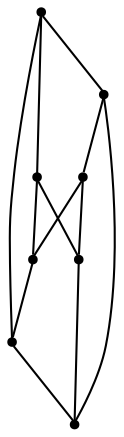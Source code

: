 graph {
  node [shape=point,comment="{\"directed\":false,\"doi\":\"10.1007/978-3-642-18469-7_18\",\"figure\":\"2 (1)\"}"]

  v0 [pos="742.7712925316812,956.5047684477918"]
  v1 [pos="712.9383740502096,1028.4706010623058"]
  v2 [pos="712.9383740502096,884.5432598470279"]
  v3 [pos="640.9289255866742,1058.2793344416757"]
  v4 [pos="640.9289255866742,854.7301865567983"]
  v5 [pos="568.9194771231387,1028.4706010623058"]
  v6 [pos="568.9194771231387,884.5432598470279"]
  v7 [pos="539.0865665955171,956.5047684477918"]

  v0 -- v2 [id="-1",pos="742.7712925316812,956.5047684477918 744.9148232687394,952.783430011074 746.5661697729736,948.799487224574 747.6753818669089,944.653012391814 754.6937317715026,918.4655133514214 739.1391828750772,891.5487185212954 712.9383740502096,884.5432598470279"]
  v7 -- v0 [id="-2",pos="539.0865665955171,956.5047684477918 742.7712925316812,956.5047684477918 742.7712925316812,956.5047684477918 742.7712925316812,956.5047684477918"]
  v5 -- v2 [id="-3",pos="568.9194771231387,1028.4706010623058 712.9383740502096,884.5432598470279 712.9383740502096,884.5432598470279 712.9383740502096,884.5432598470279"]
  v6 -- v1 [id="-5",pos="568.9194771231387,884.5432598470279 712.9383740502096,1028.4706010623058 712.9383740502096,1028.4706010623058 712.9383740502096,1028.4706010623058"]
  v3 -- v4 [id="-7",pos="640.9289255866742,1058.2793344416757 640.9289255866742,854.7301865567983 640.9289255866742,854.7301865567983 640.9289255866742,854.7301865567983"]
  v7 -- v5 [id="-13",pos="539.0865665955171,956.5047684477918 536.9347559006959,960.2180629471653 535.2834093964617,964.19780889679 534.1741973025264,968.3484805664253 527.1558792133324,994.535979606818 542.7103962943581,1021.4486411885061 568.9194771231387,1028.4706010623058"]
  v7 -- v6 [id="-14",pos="539.0865665955171,956.5047684477918 525.5170043457671,933.0219876995219 533.5653141837296,903.0005509967012 557.0555145879023,889.4441955936634 560.7794434879407,887.2980222394663 564.766040327617,885.6477751093628 568.9194771231387,884.5432598470279"]
  v6 -- v4 [id="-15",pos="568.9194771231387,884.5432598470279 575.92949139302,858.351738837963 602.8642178573696,842.8076088785506 629.0691626841935,849.821222769928 633.2225994797153,850.9296964124974 637.205060317435,852.5799435426011 640.9289255866742,854.7301865567983"]
  v5 -- v3 [id="-16",pos="568.9194771231387,1028.4706010623058 570.0246168459169,1032.6087935010812 571.6759633501509,1036.5927362875811 573.8235664583664,1040.3141860040646 587.3889529369103,1063.788747946787 617.4303895477891,1071.8317314644792 640.9289255866742,1058.2793344416757"]
  v4 -- v2 [id="-17",pos="640.9289255866742,854.7301865567983 664.4191896216463,841.1698250821978 694.460626232525,849.2127450114522 708.0260127110689,872.6915037910501 710.1736158192844,876.4087566706582 711.8249623235184,880.3926994571582 712.9383740502096,884.5432598470279"]
  v3 -- v1 [id="-18",pos="640.9289255866742,1058.2793344416757 644.6445188520003,1060.4215494156383 648.6311793224759,1062.0717965457418 652.7804164852417,1063.1802701883114 678.9853613120657,1070.1938840796888 705.9200877764152,1054.6497541202762 712.9383740502096,1028.4706010623058"]
  v1 -- v0 [id="-20",pos="712.9383740502096,1028.4706010623058 717.0835388418183,1027.3537178488766 721.0701356814945,1025.7034707187731 724.7898649487772,1023.5572973645759 748.2842649857058,1010.000941961538 756.332606639068,979.9795052587174 742.7712925316812,956.5047684477918"]
}